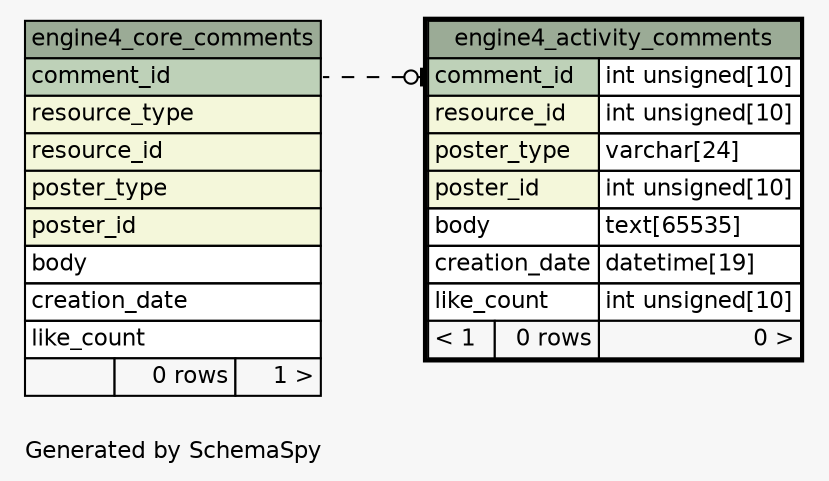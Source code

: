 // dot 2.38.0 on Windows 10 10.0
// SchemaSpy rev 590
digraph "impliedTwoDegreesRelationshipsDiagram" {
  graph [
    rankdir="RL"
    bgcolor="#f7f7f7"
    label="\nGenerated by SchemaSpy"
    labeljust="l"
    nodesep="0.18"
    ranksep="0.46"
    fontname="Helvetica"
    fontsize="11"
  ];
  node [
    fontname="Helvetica"
    fontsize="11"
    shape="plaintext"
  ];
  edge [
    arrowsize="0.8"
  ];
  "engine4_activity_comments":"comment_id":w -> "engine4_core_comments":"comment_id":e [arrowhead=none dir=back arrowtail=teeodot style=dashed];
  "engine4_activity_comments" [
    label=<
    <TABLE BORDER="2" CELLBORDER="1" CELLSPACING="0" BGCOLOR="#ffffff">
      <TR><TD COLSPAN="3" BGCOLOR="#9bab96" ALIGN="CENTER">engine4_activity_comments</TD></TR>
      <TR><TD PORT="comment_id" COLSPAN="2" BGCOLOR="#bed1b8" ALIGN="LEFT">comment_id</TD><TD PORT="comment_id.type" ALIGN="LEFT">int unsigned[10]</TD></TR>
      <TR><TD PORT="resource_id" COLSPAN="2" BGCOLOR="#f4f7da" ALIGN="LEFT">resource_id</TD><TD PORT="resource_id.type" ALIGN="LEFT">int unsigned[10]</TD></TR>
      <TR><TD PORT="poster_type" COLSPAN="2" BGCOLOR="#f4f7da" ALIGN="LEFT">poster_type</TD><TD PORT="poster_type.type" ALIGN="LEFT">varchar[24]</TD></TR>
      <TR><TD PORT="poster_id" COLSPAN="2" BGCOLOR="#f4f7da" ALIGN="LEFT">poster_id</TD><TD PORT="poster_id.type" ALIGN="LEFT">int unsigned[10]</TD></TR>
      <TR><TD PORT="body" COLSPAN="2" ALIGN="LEFT">body</TD><TD PORT="body.type" ALIGN="LEFT">text[65535]</TD></TR>
      <TR><TD PORT="creation_date" COLSPAN="2" ALIGN="LEFT">creation_date</TD><TD PORT="creation_date.type" ALIGN="LEFT">datetime[19]</TD></TR>
      <TR><TD PORT="like_count" COLSPAN="2" ALIGN="LEFT">like_count</TD><TD PORT="like_count.type" ALIGN="LEFT">int unsigned[10]</TD></TR>
      <TR><TD ALIGN="LEFT" BGCOLOR="#f7f7f7">&lt; 1</TD><TD ALIGN="RIGHT" BGCOLOR="#f7f7f7">0 rows</TD><TD ALIGN="RIGHT" BGCOLOR="#f7f7f7">0 &gt;</TD></TR>
    </TABLE>>
    URL="engine4_activity_comments.html"
    tooltip="engine4_activity_comments"
  ];
  "engine4_core_comments" [
    label=<
    <TABLE BORDER="0" CELLBORDER="1" CELLSPACING="0" BGCOLOR="#ffffff">
      <TR><TD COLSPAN="3" BGCOLOR="#9bab96" ALIGN="CENTER">engine4_core_comments</TD></TR>
      <TR><TD PORT="comment_id" COLSPAN="3" BGCOLOR="#bed1b8" ALIGN="LEFT">comment_id</TD></TR>
      <TR><TD PORT="resource_type" COLSPAN="3" BGCOLOR="#f4f7da" ALIGN="LEFT">resource_type</TD></TR>
      <TR><TD PORT="resource_id" COLSPAN="3" BGCOLOR="#f4f7da" ALIGN="LEFT">resource_id</TD></TR>
      <TR><TD PORT="poster_type" COLSPAN="3" BGCOLOR="#f4f7da" ALIGN="LEFT">poster_type</TD></TR>
      <TR><TD PORT="poster_id" COLSPAN="3" BGCOLOR="#f4f7da" ALIGN="LEFT">poster_id</TD></TR>
      <TR><TD PORT="body" COLSPAN="3" ALIGN="LEFT">body</TD></TR>
      <TR><TD PORT="creation_date" COLSPAN="3" ALIGN="LEFT">creation_date</TD></TR>
      <TR><TD PORT="like_count" COLSPAN="3" ALIGN="LEFT">like_count</TD></TR>
      <TR><TD ALIGN="LEFT" BGCOLOR="#f7f7f7">  </TD><TD ALIGN="RIGHT" BGCOLOR="#f7f7f7">0 rows</TD><TD ALIGN="RIGHT" BGCOLOR="#f7f7f7">1 &gt;</TD></TR>
    </TABLE>>
    URL="engine4_core_comments.html"
    tooltip="engine4_core_comments"
  ];
}
